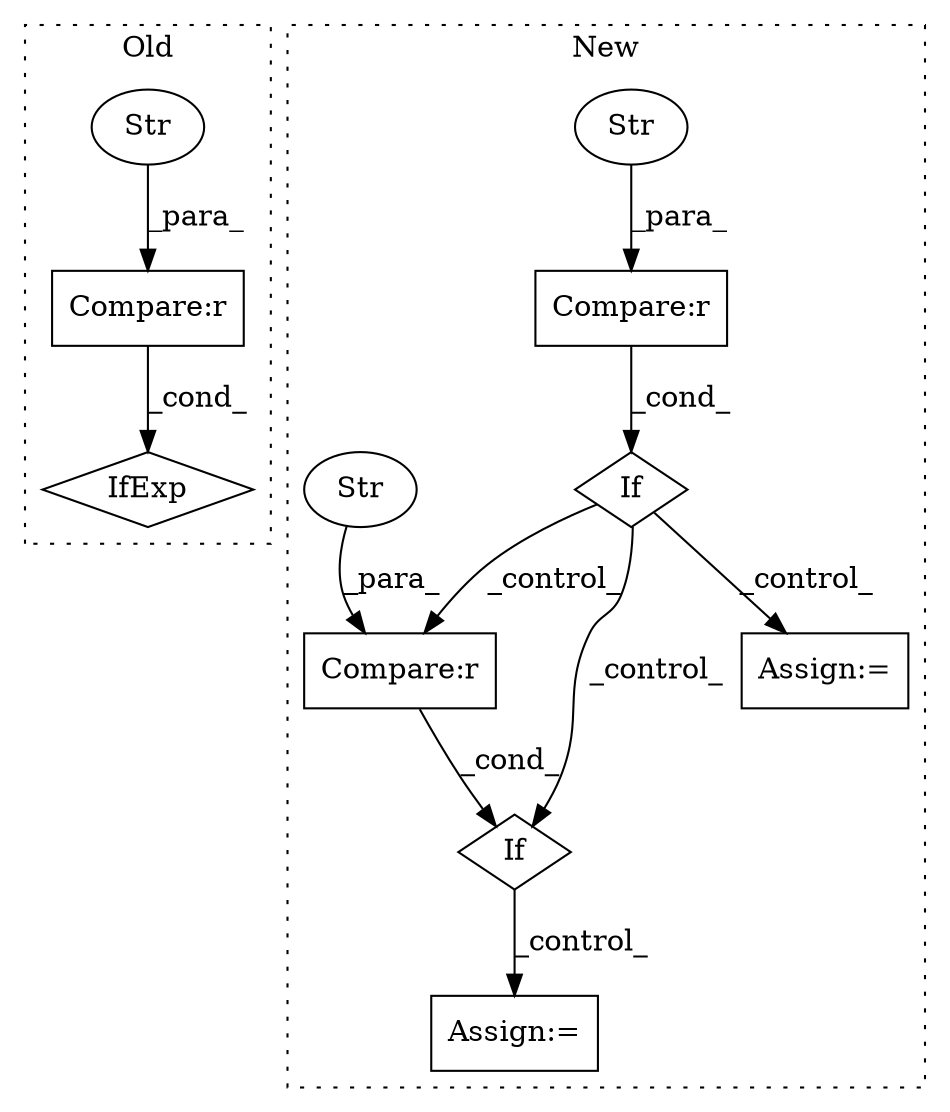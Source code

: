 digraph G {
subgraph cluster0 {
1 [label="IfExp" a="51" s="3939,3967" l="4,6" shape="diamond"];
6 [label="Compare:r" a="40" s="3943" l="24" shape="box"];
11 [label="Str" a="66" s="3962" l="5" shape="ellipse"];
label = "Old";
style="dotted";
}
subgraph cluster1 {
2 [label="If" a="96" s="3921" l="3" shape="diamond"];
3 [label="Assign:=" a="68" s="4184" l="4" shape="box"];
4 [label="Assign:=" a="68" s="4001" l="3" shape="box"];
5 [label="Compare:r" a="40" s="3924" l="39" shape="box"];
7 [label="Str" a="66" s="3955" l="8" shape="ellipse"];
8 [label="If" a="96" s="4109" l="0" shape="diamond"];
9 [label="Compare:r" a="40" s="4109" l="36" shape="box"];
10 [label="Str" a="66" s="4140" l="5" shape="ellipse"];
label = "New";
style="dotted";
}
2 -> 9 [label="_control_"];
2 -> 4 [label="_control_"];
2 -> 8 [label="_control_"];
5 -> 2 [label="_cond_"];
6 -> 1 [label="_cond_"];
7 -> 5 [label="_para_"];
8 -> 3 [label="_control_"];
9 -> 8 [label="_cond_"];
10 -> 9 [label="_para_"];
11 -> 6 [label="_para_"];
}